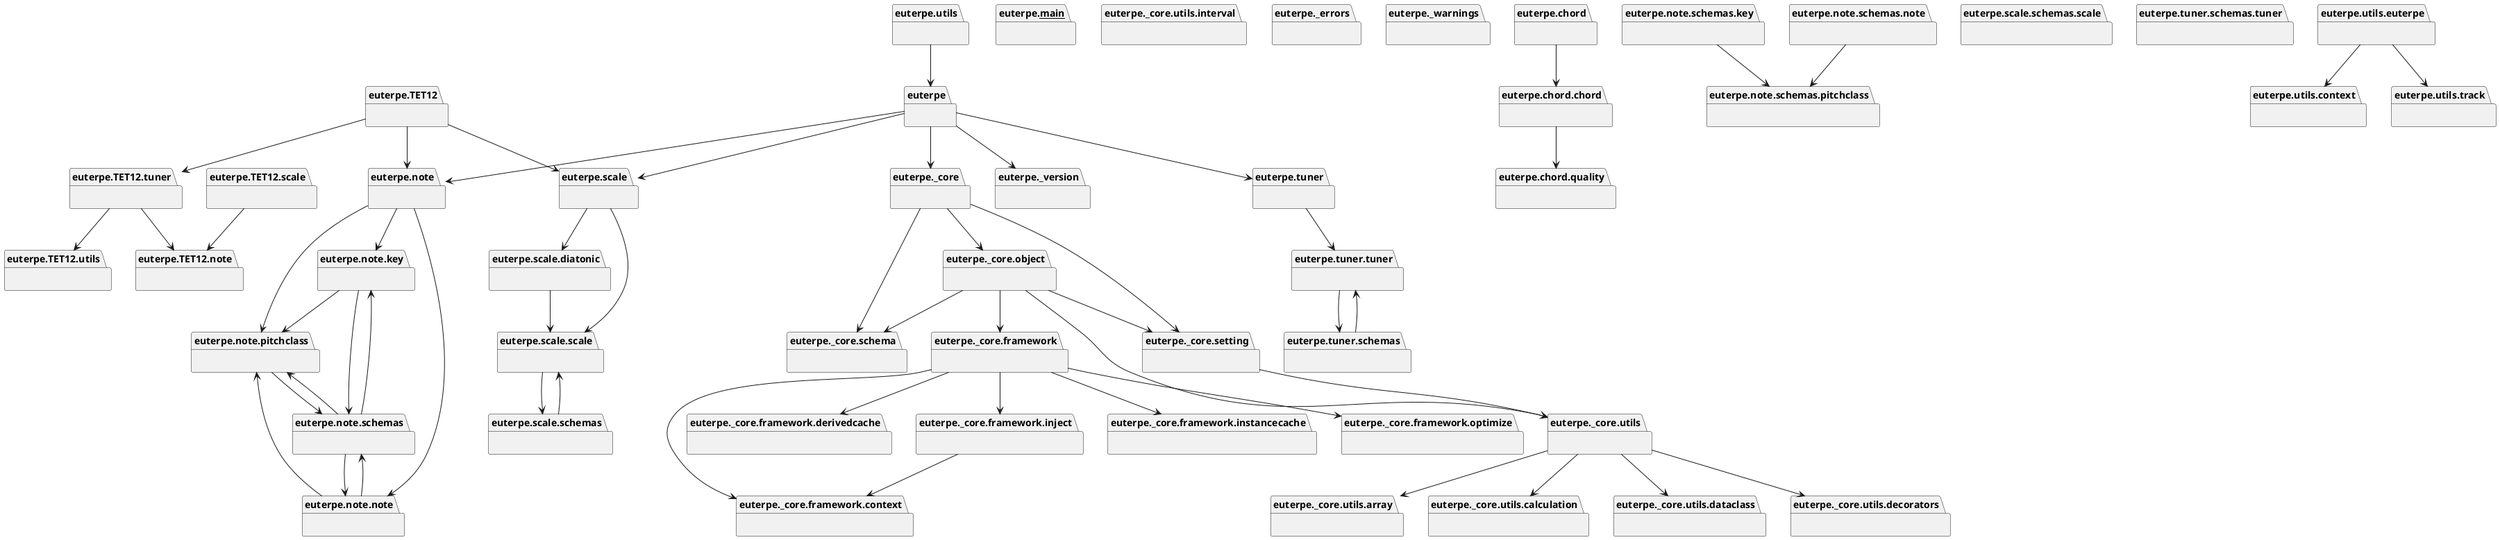 @startuml packages
set namespaceSeparator none
package "euterpe" as euterpe {
}
package "euterpe.TET12" as euterpe.TET12 {
}
package "euterpe.TET12.note" as euterpe.TET12.note {
}
package "euterpe.TET12.scale" as euterpe.TET12.scale {
}
package "euterpe.TET12.tuner" as euterpe.TET12.tuner {
}
package "euterpe.TET12.utils" as euterpe.TET12.utils {
}
package "euterpe.__main__" as euterpe.__main__ {
}
package "euterpe._core" as euterpe._core {
}
package "euterpe._core.framework" as euterpe._core.framework {
}
package "euterpe._core.framework.context" as euterpe._core.framework.context {
}
package "euterpe._core.framework.derivedcache" as euterpe._core.framework.derivedcache {
}
package "euterpe._core.framework.inject" as euterpe._core.framework.inject {
}
package "euterpe._core.framework.instancecache" as euterpe._core.framework.instancecache {
}
package "euterpe._core.framework.optimize" as euterpe._core.framework.optimize {
}
package "euterpe._core.object" as euterpe._core.object {
}
package "euterpe._core.schema" as euterpe._core.schema {
}
package "euterpe._core.setting" as euterpe._core.setting {
}
package "euterpe._core.utils" as euterpe._core.utils {
}
package "euterpe._core.utils.array" as euterpe._core.utils.array {
}
package "euterpe._core.utils.calculation" as euterpe._core.utils.calculation {
}
package "euterpe._core.utils.dataclass" as euterpe._core.utils.dataclass {
}
package "euterpe._core.utils.decorators" as euterpe._core.utils.decorators {
}
package "euterpe._core.utils.interval" as euterpe._core.utils.interval {
}
package "euterpe._errors" as euterpe._errors {
}
package "euterpe._version" as euterpe._version {
}
package "euterpe._warnings" as euterpe._warnings {
}
package "euterpe.chord" as euterpe.chord {
}
package "euterpe.chord.chord" as euterpe.chord.chord {
}
package "euterpe.chord.quality" as euterpe.chord.quality {
}
package "euterpe.note" as euterpe.note {
}
package "euterpe.note.key" as euterpe.note.key {
}
package "euterpe.note.note" as euterpe.note.note {
}
package "euterpe.note.pitchclass" as euterpe.note.pitchclass {
}
package "euterpe.note.schemas" as euterpe.note.schemas {
}
package "euterpe.note.schemas.key" as euterpe.note.schemas.key {
}
package "euterpe.note.schemas.note" as euterpe.note.schemas.note {
}
package "euterpe.note.schemas.pitchclass" as euterpe.note.schemas.pitchclass {
}
package "euterpe.scale" as euterpe.scale {
}
package "euterpe.scale.diatonic" as euterpe.scale.diatonic {
}
package "euterpe.scale.scale" as euterpe.scale.scale {
}
package "euterpe.scale.schemas" as euterpe.scale.schemas {
}
package "euterpe.scale.schemas.scale" as euterpe.scale.schemas.scale {
}
package "euterpe.tuner" as euterpe.tuner {
}
package "euterpe.tuner.schemas" as euterpe.tuner.schemas {
}
package "euterpe.tuner.schemas.tuner" as euterpe.tuner.schemas.tuner {
}
package "euterpe.tuner.tuner" as euterpe.tuner.tuner {
}
package "euterpe.utils" as euterpe.utils {
}
package "euterpe.utils.context" as euterpe.utils.context {
}
package "euterpe.utils.euterpe" as euterpe.utils.euterpe {
}
package "euterpe.utils.track" as euterpe.utils.track {
}
euterpe --> euterpe._core
euterpe --> euterpe._version
euterpe --> euterpe.note
euterpe --> euterpe.scale
euterpe --> euterpe.tuner
euterpe.TET12 --> euterpe.TET12.tuner
euterpe.TET12 --> euterpe.note
euterpe.TET12 --> euterpe.scale
euterpe.TET12.scale --> euterpe.TET12.note
euterpe.TET12.tuner --> euterpe.TET12.note
euterpe.TET12.tuner --> euterpe.TET12.utils
euterpe._core --> euterpe._core.object
euterpe._core --> euterpe._core.schema
euterpe._core --> euterpe._core.setting
euterpe._core.framework --> euterpe._core.framework.context
euterpe._core.framework --> euterpe._core.framework.derivedcache
euterpe._core.framework --> euterpe._core.framework.inject
euterpe._core.framework --> euterpe._core.framework.instancecache
euterpe._core.framework --> euterpe._core.framework.optimize
euterpe._core.framework.inject --> euterpe._core.framework.context
euterpe._core.object --> euterpe._core.framework
euterpe._core.object --> euterpe._core.schema
euterpe._core.object --> euterpe._core.setting
euterpe._core.object --> euterpe._core.utils
euterpe._core.setting --> euterpe._core.utils
euterpe._core.utils --> euterpe._core.utils.array
euterpe._core.utils --> euterpe._core.utils.calculation
euterpe._core.utils --> euterpe._core.utils.dataclass
euterpe._core.utils --> euterpe._core.utils.decorators
euterpe.chord --> euterpe.chord.chord
euterpe.chord.chord --> euterpe.chord.quality
euterpe.note --> euterpe.note.key
euterpe.note --> euterpe.note.note
euterpe.note --> euterpe.note.pitchclass
euterpe.note.key --> euterpe.note.pitchclass
euterpe.note.key --> euterpe.note.schemas
euterpe.note.note --> euterpe.note.pitchclass
euterpe.note.note --> euterpe.note.schemas
euterpe.note.pitchclass --> euterpe.note.schemas
euterpe.note.schemas --> euterpe.note.key
euterpe.note.schemas --> euterpe.note.note
euterpe.note.schemas --> euterpe.note.pitchclass
euterpe.note.schemas.key --> euterpe.note.schemas.pitchclass
euterpe.note.schemas.note --> euterpe.note.schemas.pitchclass
euterpe.scale --> euterpe.scale.diatonic
euterpe.scale --> euterpe.scale.scale
euterpe.scale.diatonic --> euterpe.scale.scale
euterpe.scale.scale --> euterpe.scale.schemas
euterpe.scale.schemas --> euterpe.scale.scale
euterpe.tuner --> euterpe.tuner.tuner
euterpe.tuner.schemas --> euterpe.tuner.tuner
euterpe.tuner.tuner --> euterpe.tuner.schemas
euterpe.utils --> euterpe
euterpe.utils.euterpe --> euterpe.utils.context
euterpe.utils.euterpe --> euterpe.utils.track
@enduml
